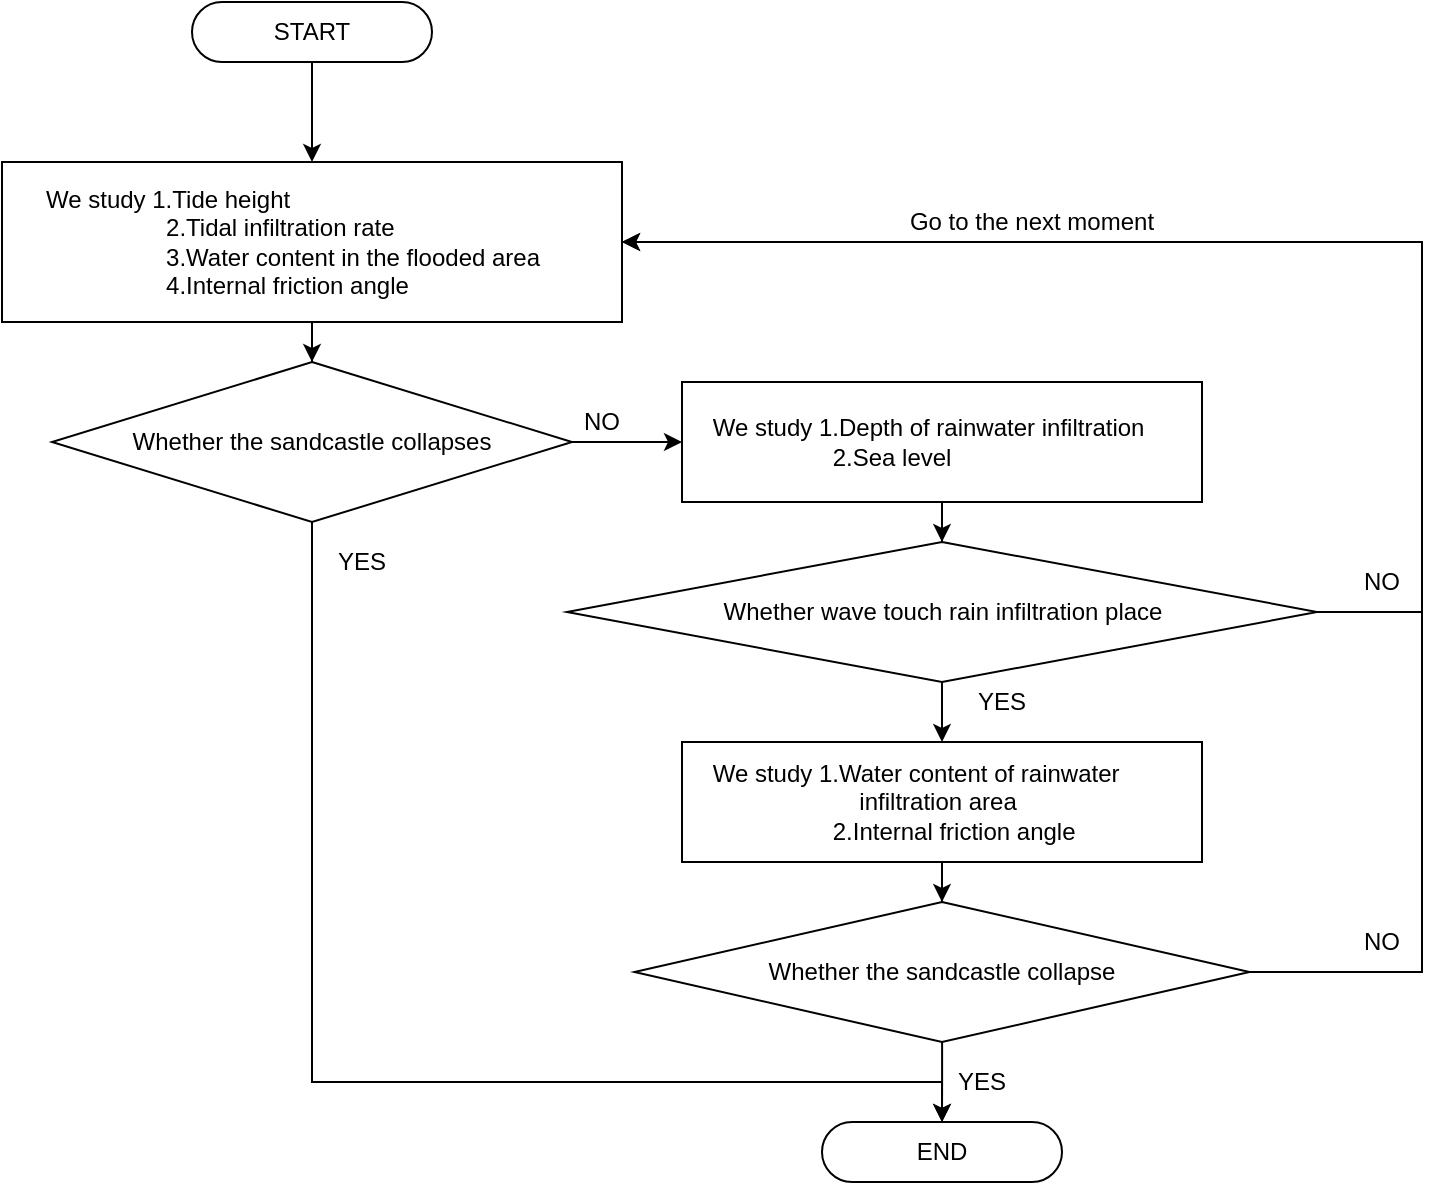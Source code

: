 <mxfile version="14.1.2" type="github"><diagram id="Ncclxq3BYAtr8FJovqLL" name="Page-1"><mxGraphModel dx="868" dy="451" grid="1" gridSize="10" guides="1" tooltips="1" connect="1" arrows="1" fold="1" page="1" pageScale="1" pageWidth="827" pageHeight="1169" math="0" shadow="0"><root><mxCell id="0"/><mxCell id="1" parent="0"/><mxCell id="nxnmpequ-Sa_h6pHGQBf-6" style="edgeStyle=orthogonalEdgeStyle;rounded=0;orthogonalLoop=1;jettySize=auto;html=1;exitX=0.5;exitY=0;exitDx=0;exitDy=0;" edge="1" parent="1" source="nxnmpequ-Sa_h6pHGQBf-1"><mxGeometry relative="1" as="geometry"><mxPoint x="155" y="100" as="targetPoint"/></mxGeometry></mxCell><mxCell id="nxnmpequ-Sa_h6pHGQBf-7" value="" style="edgeStyle=orthogonalEdgeStyle;rounded=0;orthogonalLoop=1;jettySize=auto;html=1;" edge="1" parent="1" source="nxnmpequ-Sa_h6pHGQBf-1" target="nxnmpequ-Sa_h6pHGQBf-5"><mxGeometry relative="1" as="geometry"/></mxCell><mxCell id="nxnmpequ-Sa_h6pHGQBf-1" value="&lt;div align=&quot;left&quot;&gt;&amp;nbsp;&amp;nbsp;&amp;nbsp;&amp;nbsp;&amp;nbsp; We study 1.Tide height&lt;/div&gt;&lt;div align=&quot;left&quot;&gt;&amp;nbsp;&amp;nbsp;&amp;nbsp;&amp;nbsp;&amp;nbsp;&amp;nbsp;&amp;nbsp;&amp;nbsp;&amp;nbsp;&amp;nbsp;&amp;nbsp;&amp;nbsp;&amp;nbsp;&amp;nbsp;&amp;nbsp;&amp;nbsp;&amp;nbsp;&amp;nbsp;&amp;nbsp;&amp;nbsp;&amp;nbsp;&amp;nbsp;&amp;nbsp; 2.Tidal infiltration rate&lt;/div&gt;&lt;div align=&quot;left&quot;&gt;&amp;nbsp;&amp;nbsp;&amp;nbsp;&amp;nbsp;&amp;nbsp;&amp;nbsp;&amp;nbsp;&amp;nbsp;&amp;nbsp;&amp;nbsp;&amp;nbsp;&amp;nbsp;&amp;nbsp;&amp;nbsp;&amp;nbsp;&amp;nbsp;&amp;nbsp;&amp;nbsp;&amp;nbsp;&amp;nbsp;&amp;nbsp;&amp;nbsp;&amp;nbsp; 3.Water content in the flooded area&lt;/div&gt;&lt;div align=&quot;left&quot;&gt;&amp;nbsp;&amp;nbsp;&amp;nbsp;&amp;nbsp;&amp;nbsp;&amp;nbsp;&amp;nbsp;&amp;nbsp;&amp;nbsp;&amp;nbsp;&amp;nbsp;&amp;nbsp;&amp;nbsp;&amp;nbsp;&amp;nbsp;&amp;nbsp;&amp;nbsp;&amp;nbsp;&amp;nbsp;&amp;nbsp;&amp;nbsp;&amp;nbsp;&amp;nbsp; 4.Internal friction angle&lt;br&gt;&lt;/div&gt;" style="rounded=0;whiteSpace=wrap;html=1;align=left;" vertex="1" parent="1"><mxGeometry y="100" width="310" height="80" as="geometry"/></mxCell><mxCell id="nxnmpequ-Sa_h6pHGQBf-4" style="edgeStyle=orthogonalEdgeStyle;rounded=0;orthogonalLoop=1;jettySize=auto;html=1;entryX=0.5;entryY=0;entryDx=0;entryDy=0;" edge="1" parent="1" source="nxnmpequ-Sa_h6pHGQBf-2" target="nxnmpequ-Sa_h6pHGQBf-1"><mxGeometry relative="1" as="geometry"><mxPoint x="150" y="100" as="targetPoint"/></mxGeometry></mxCell><mxCell id="nxnmpequ-Sa_h6pHGQBf-2" value="START" style="rounded=1;whiteSpace=wrap;html=1;arcSize=50;" vertex="1" parent="1"><mxGeometry x="95" y="20" width="120" height="30" as="geometry"/></mxCell><mxCell id="nxnmpequ-Sa_h6pHGQBf-3" value="END" style="rounded=1;whiteSpace=wrap;html=1;arcSize=50;" vertex="1" parent="1"><mxGeometry x="410" y="580" width="120" height="30" as="geometry"/></mxCell><mxCell id="nxnmpequ-Sa_h6pHGQBf-9" value="" style="edgeStyle=orthogonalEdgeStyle;rounded=0;orthogonalLoop=1;jettySize=auto;html=1;" edge="1" parent="1" source="nxnmpequ-Sa_h6pHGQBf-5" target="nxnmpequ-Sa_h6pHGQBf-8"><mxGeometry relative="1" as="geometry"/></mxCell><mxCell id="nxnmpequ-Sa_h6pHGQBf-32" style="edgeStyle=orthogonalEdgeStyle;rounded=0;orthogonalLoop=1;jettySize=auto;html=1;" edge="1" parent="1" source="nxnmpequ-Sa_h6pHGQBf-5"><mxGeometry relative="1" as="geometry"><mxPoint x="470" y="580" as="targetPoint"/><Array as="points"><mxPoint x="155" y="560"/></Array></mxGeometry></mxCell><mxCell id="nxnmpequ-Sa_h6pHGQBf-5" value="Whether the sandcastle collapses" style="rhombus;whiteSpace=wrap;html=1;" vertex="1" parent="1"><mxGeometry x="25" y="200" width="260" height="80" as="geometry"/></mxCell><mxCell id="nxnmpequ-Sa_h6pHGQBf-14" style="edgeStyle=orthogonalEdgeStyle;rounded=0;orthogonalLoop=1;jettySize=auto;html=1;entryX=0.5;entryY=0;entryDx=0;entryDy=0;" edge="1" parent="1" source="nxnmpequ-Sa_h6pHGQBf-8" target="nxnmpequ-Sa_h6pHGQBf-11"><mxGeometry relative="1" as="geometry"/></mxCell><mxCell id="nxnmpequ-Sa_h6pHGQBf-8" value="&lt;div align=&quot;left&quot;&gt;&amp;nbsp;&amp;nbsp;&amp;nbsp; We study 1.Depth of rainwater infiltration&lt;/div&gt;&lt;div align=&quot;left&quot;&gt;&amp;nbsp;&amp;nbsp;&amp;nbsp;&amp;nbsp;&amp;nbsp;&amp;nbsp;&amp;nbsp;&amp;nbsp;&amp;nbsp;&amp;nbsp;&amp;nbsp;&amp;nbsp;&amp;nbsp;&amp;nbsp;&amp;nbsp;&amp;nbsp;&amp;nbsp;&amp;nbsp;&amp;nbsp;&amp;nbsp;&amp;nbsp; 2.Sea level&lt;br&gt;&lt;/div&gt;" style="rounded=0;whiteSpace=wrap;html=1;align=left;" vertex="1" parent="1"><mxGeometry x="340" y="210" width="260" height="60" as="geometry"/></mxCell><mxCell id="nxnmpequ-Sa_h6pHGQBf-10" value="NO" style="text;html=1;strokeColor=none;fillColor=none;align=center;verticalAlign=middle;whiteSpace=wrap;rounded=0;" vertex="1" parent="1"><mxGeometry x="280" y="220" width="40" height="20" as="geometry"/></mxCell><mxCell id="nxnmpequ-Sa_h6pHGQBf-15" style="edgeStyle=orthogonalEdgeStyle;rounded=0;orthogonalLoop=1;jettySize=auto;html=1;entryX=0.5;entryY=0;entryDx=0;entryDy=0;" edge="1" parent="1" source="nxnmpequ-Sa_h6pHGQBf-11" target="nxnmpequ-Sa_h6pHGQBf-12"><mxGeometry relative="1" as="geometry"/></mxCell><mxCell id="nxnmpequ-Sa_h6pHGQBf-17" style="edgeStyle=orthogonalEdgeStyle;rounded=0;orthogonalLoop=1;jettySize=auto;html=1;" edge="1" parent="1" source="nxnmpequ-Sa_h6pHGQBf-11"><mxGeometry relative="1" as="geometry"><mxPoint x="310" y="140" as="targetPoint"/><Array as="points"><mxPoint x="710" y="325"/><mxPoint x="710" y="140"/></Array></mxGeometry></mxCell><mxCell id="nxnmpequ-Sa_h6pHGQBf-11" value="Whether wave touch rain infiltration place" style="rhombus;whiteSpace=wrap;html=1;" vertex="1" parent="1"><mxGeometry x="282.5" y="290" width="375" height="70" as="geometry"/></mxCell><mxCell id="nxnmpequ-Sa_h6pHGQBf-21" style="edgeStyle=orthogonalEdgeStyle;rounded=0;orthogonalLoop=1;jettySize=auto;html=1;entryX=0.5;entryY=0;entryDx=0;entryDy=0;" edge="1" parent="1" source="nxnmpequ-Sa_h6pHGQBf-12" target="nxnmpequ-Sa_h6pHGQBf-20"><mxGeometry relative="1" as="geometry"/></mxCell><mxCell id="nxnmpequ-Sa_h6pHGQBf-12" value="&lt;div align=&quot;left&quot;&gt;&amp;nbsp;&amp;nbsp;&amp;nbsp; We study 1.Water content of rainwater&lt;/div&gt;&lt;div align=&quot;left&quot;&gt;&amp;nbsp;&amp;nbsp;&amp;nbsp;&amp;nbsp;&amp;nbsp;&amp;nbsp;&amp;nbsp;&amp;nbsp;&amp;nbsp;&amp;nbsp;&amp;nbsp;&amp;nbsp;&amp;nbsp;&amp;nbsp;&amp;nbsp;&amp;nbsp;&amp;nbsp;&amp;nbsp;&amp;nbsp;&amp;nbsp;&amp;nbsp;&amp;nbsp;&amp;nbsp;&amp;nbsp;&amp;nbsp; infiltration area&lt;br&gt;&lt;/div&gt;&lt;div align=&quot;left&quot;&gt;&amp;nbsp;&amp;nbsp;&amp;nbsp;&amp;nbsp;&amp;nbsp;&amp;nbsp;&amp;nbsp;&amp;nbsp;&amp;nbsp;&amp;nbsp;&amp;nbsp;&amp;nbsp;&amp;nbsp;&amp;nbsp;&amp;nbsp;&amp;nbsp;&amp;nbsp;&amp;nbsp;&amp;nbsp;&amp;nbsp;&amp;nbsp; 2.Internal friction angle&lt;br&gt;&lt;/div&gt;" style="rounded=0;whiteSpace=wrap;html=1;align=left;" vertex="1" parent="1"><mxGeometry x="340" y="390" width="260" height="60" as="geometry"/></mxCell><mxCell id="nxnmpequ-Sa_h6pHGQBf-16" value="&lt;div&gt;YES&lt;/div&gt;" style="text;html=1;strokeColor=none;fillColor=none;align=center;verticalAlign=middle;whiteSpace=wrap;rounded=0;" vertex="1" parent="1"><mxGeometry x="480" y="360" width="40" height="20" as="geometry"/></mxCell><mxCell id="nxnmpequ-Sa_h6pHGQBf-18" value="NO" style="text;html=1;strokeColor=none;fillColor=none;align=center;verticalAlign=middle;whiteSpace=wrap;rounded=0;" vertex="1" parent="1"><mxGeometry x="670" y="300" width="40" height="20" as="geometry"/></mxCell><mxCell id="nxnmpequ-Sa_h6pHGQBf-19" value="Go to the next moment" style="text;html=1;strokeColor=none;fillColor=none;align=center;verticalAlign=middle;whiteSpace=wrap;rounded=0;" vertex="1" parent="1"><mxGeometry x="420" y="120" width="190" height="20" as="geometry"/></mxCell><mxCell id="nxnmpequ-Sa_h6pHGQBf-30" value="" style="edgeStyle=orthogonalEdgeStyle;rounded=0;orthogonalLoop=1;jettySize=auto;html=1;" edge="1" parent="1" source="nxnmpequ-Sa_h6pHGQBf-20" target="nxnmpequ-Sa_h6pHGQBf-3"><mxGeometry relative="1" as="geometry"/></mxCell><mxCell id="nxnmpequ-Sa_h6pHGQBf-33" style="edgeStyle=orthogonalEdgeStyle;rounded=0;orthogonalLoop=1;jettySize=auto;html=1;" edge="1" parent="1" source="nxnmpequ-Sa_h6pHGQBf-20"><mxGeometry relative="1" as="geometry"><mxPoint x="310" y="140" as="targetPoint"/><Array as="points"><mxPoint x="710" y="505"/><mxPoint x="710" y="140"/></Array></mxGeometry></mxCell><mxCell id="nxnmpequ-Sa_h6pHGQBf-20" value="Whether the sandcastle collapse" style="rhombus;whiteSpace=wrap;html=1;" vertex="1" parent="1"><mxGeometry x="316.25" y="470" width="307.5" height="70" as="geometry"/></mxCell><mxCell id="nxnmpequ-Sa_h6pHGQBf-25" value="NO" style="text;html=1;strokeColor=none;fillColor=none;align=center;verticalAlign=middle;whiteSpace=wrap;rounded=0;" vertex="1" parent="1"><mxGeometry x="670" y="480" width="40" height="20" as="geometry"/></mxCell><mxCell id="nxnmpequ-Sa_h6pHGQBf-31" value="YES" style="text;html=1;strokeColor=none;fillColor=none;align=center;verticalAlign=middle;whiteSpace=wrap;rounded=0;" vertex="1" parent="1"><mxGeometry x="470" y="550" width="40" height="20" as="geometry"/></mxCell><mxCell id="nxnmpequ-Sa_h6pHGQBf-34" value="YES" style="text;html=1;strokeColor=none;fillColor=none;align=center;verticalAlign=middle;whiteSpace=wrap;rounded=0;" vertex="1" parent="1"><mxGeometry x="160" y="290" width="40" height="20" as="geometry"/></mxCell></root></mxGraphModel></diagram></mxfile>